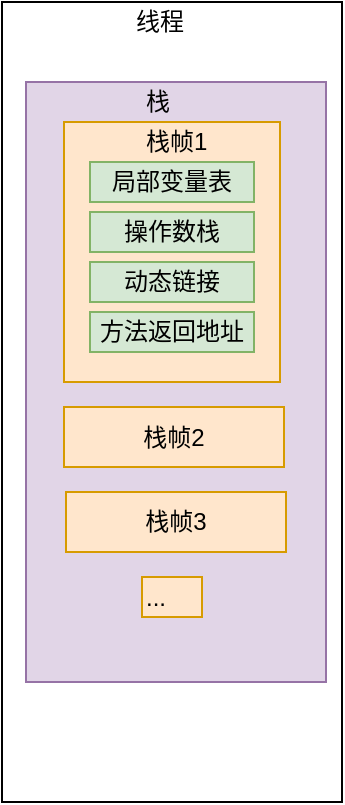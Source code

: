 <mxfile pages="1" version="11.2.2" type="device"><diagram id="bX2Uin0lDr8RfI0VCZVI" name="Page-1"><mxGraphModel dx="766" dy="424" grid="1" gridSize="10" guides="1" tooltips="1" connect="1" arrows="1" fold="1" page="1" pageScale="1" pageWidth="827" pageHeight="1169" math="0" shadow="0"><root><mxCell id="0"/><mxCell id="1" parent="0"/><mxCell id="-4aDsXmcsBZ9tqCrUDd_-1" value="" style="rounded=0;whiteSpace=wrap;html=1;" vertex="1" parent="1"><mxGeometry x="328" y="100" width="170" height="400" as="geometry"/></mxCell><mxCell id="-4aDsXmcsBZ9tqCrUDd_-2" value="线程" style="text;html=1;resizable=0;points=[];autosize=1;align=left;verticalAlign=top;spacingTop=-4;" vertex="1" parent="1"><mxGeometry x="393" y="100" width="40" height="20" as="geometry"/></mxCell><mxCell id="-4aDsXmcsBZ9tqCrUDd_-3" value="" style="rounded=0;whiteSpace=wrap;html=1;fillColor=#e1d5e7;strokeColor=#9673a6;" vertex="1" parent="1"><mxGeometry x="340" y="140" width="150" height="300" as="geometry"/></mxCell><mxCell id="-4aDsXmcsBZ9tqCrUDd_-4" value="栈" style="text;html=1;resizable=0;points=[];autosize=1;align=left;verticalAlign=top;spacingTop=-4;" vertex="1" parent="1"><mxGeometry x="398" y="140" width="30" height="20" as="geometry"/></mxCell><mxCell id="-4aDsXmcsBZ9tqCrUDd_-7" value="" style="rounded=0;whiteSpace=wrap;html=1;fillColor=#ffe6cc;strokeColor=#d79b00;" vertex="1" parent="1"><mxGeometry x="359" y="160" width="108" height="130" as="geometry"/></mxCell><mxCell id="-4aDsXmcsBZ9tqCrUDd_-8" value="栈帧1" style="text;html=1;resizable=0;points=[];autosize=1;align=left;verticalAlign=top;spacingTop=-4;" vertex="1" parent="1"><mxGeometry x="398" y="160" width="50" height="20" as="geometry"/></mxCell><mxCell id="-4aDsXmcsBZ9tqCrUDd_-11" value="栈帧2" style="rounded=0;whiteSpace=wrap;html=1;fillColor=#ffe6cc;strokeColor=#d79b00;" vertex="1" parent="1"><mxGeometry x="359" y="302.5" width="110" height="30" as="geometry"/></mxCell><mxCell id="-4aDsXmcsBZ9tqCrUDd_-12" value="栈帧3" style="rounded=0;whiteSpace=wrap;html=1;fillColor=#ffe6cc;strokeColor=#d79b00;" vertex="1" parent="1"><mxGeometry x="360" y="345" width="110" height="30" as="geometry"/></mxCell><mxCell id="-4aDsXmcsBZ9tqCrUDd_-13" value="...&lt;br&gt;" style="text;html=1;resizable=0;points=[];autosize=1;align=left;verticalAlign=top;spacingTop=-4;fillColor=#ffe6cc;strokeColor=#d79b00;" vertex="1" parent="1"><mxGeometry x="398" y="387.5" width="30" height="20" as="geometry"/></mxCell><mxCell id="-4aDsXmcsBZ9tqCrUDd_-15" value="局部变量表" style="rounded=0;whiteSpace=wrap;html=1;fillColor=#d5e8d4;strokeColor=#82b366;" vertex="1" parent="1"><mxGeometry x="372" y="180" width="82" height="20" as="geometry"/></mxCell><mxCell id="-4aDsXmcsBZ9tqCrUDd_-16" value="操作数栈" style="rounded=0;whiteSpace=wrap;html=1;fillColor=#d5e8d4;strokeColor=#82b366;" vertex="1" parent="1"><mxGeometry x="372" y="205" width="82" height="20" as="geometry"/></mxCell><mxCell id="-4aDsXmcsBZ9tqCrUDd_-17" value="动态链接" style="rounded=0;whiteSpace=wrap;html=1;fillColor=#d5e8d4;strokeColor=#82b366;" vertex="1" parent="1"><mxGeometry x="372" y="230" width="82" height="20" as="geometry"/></mxCell><mxCell id="-4aDsXmcsBZ9tqCrUDd_-18" value="方法返回地址" style="rounded=0;whiteSpace=wrap;html=1;fillColor=#d5e8d4;strokeColor=#82b366;" vertex="1" parent="1"><mxGeometry x="372" y="255" width="82" height="20" as="geometry"/></mxCell></root></mxGraphModel></diagram></mxfile>